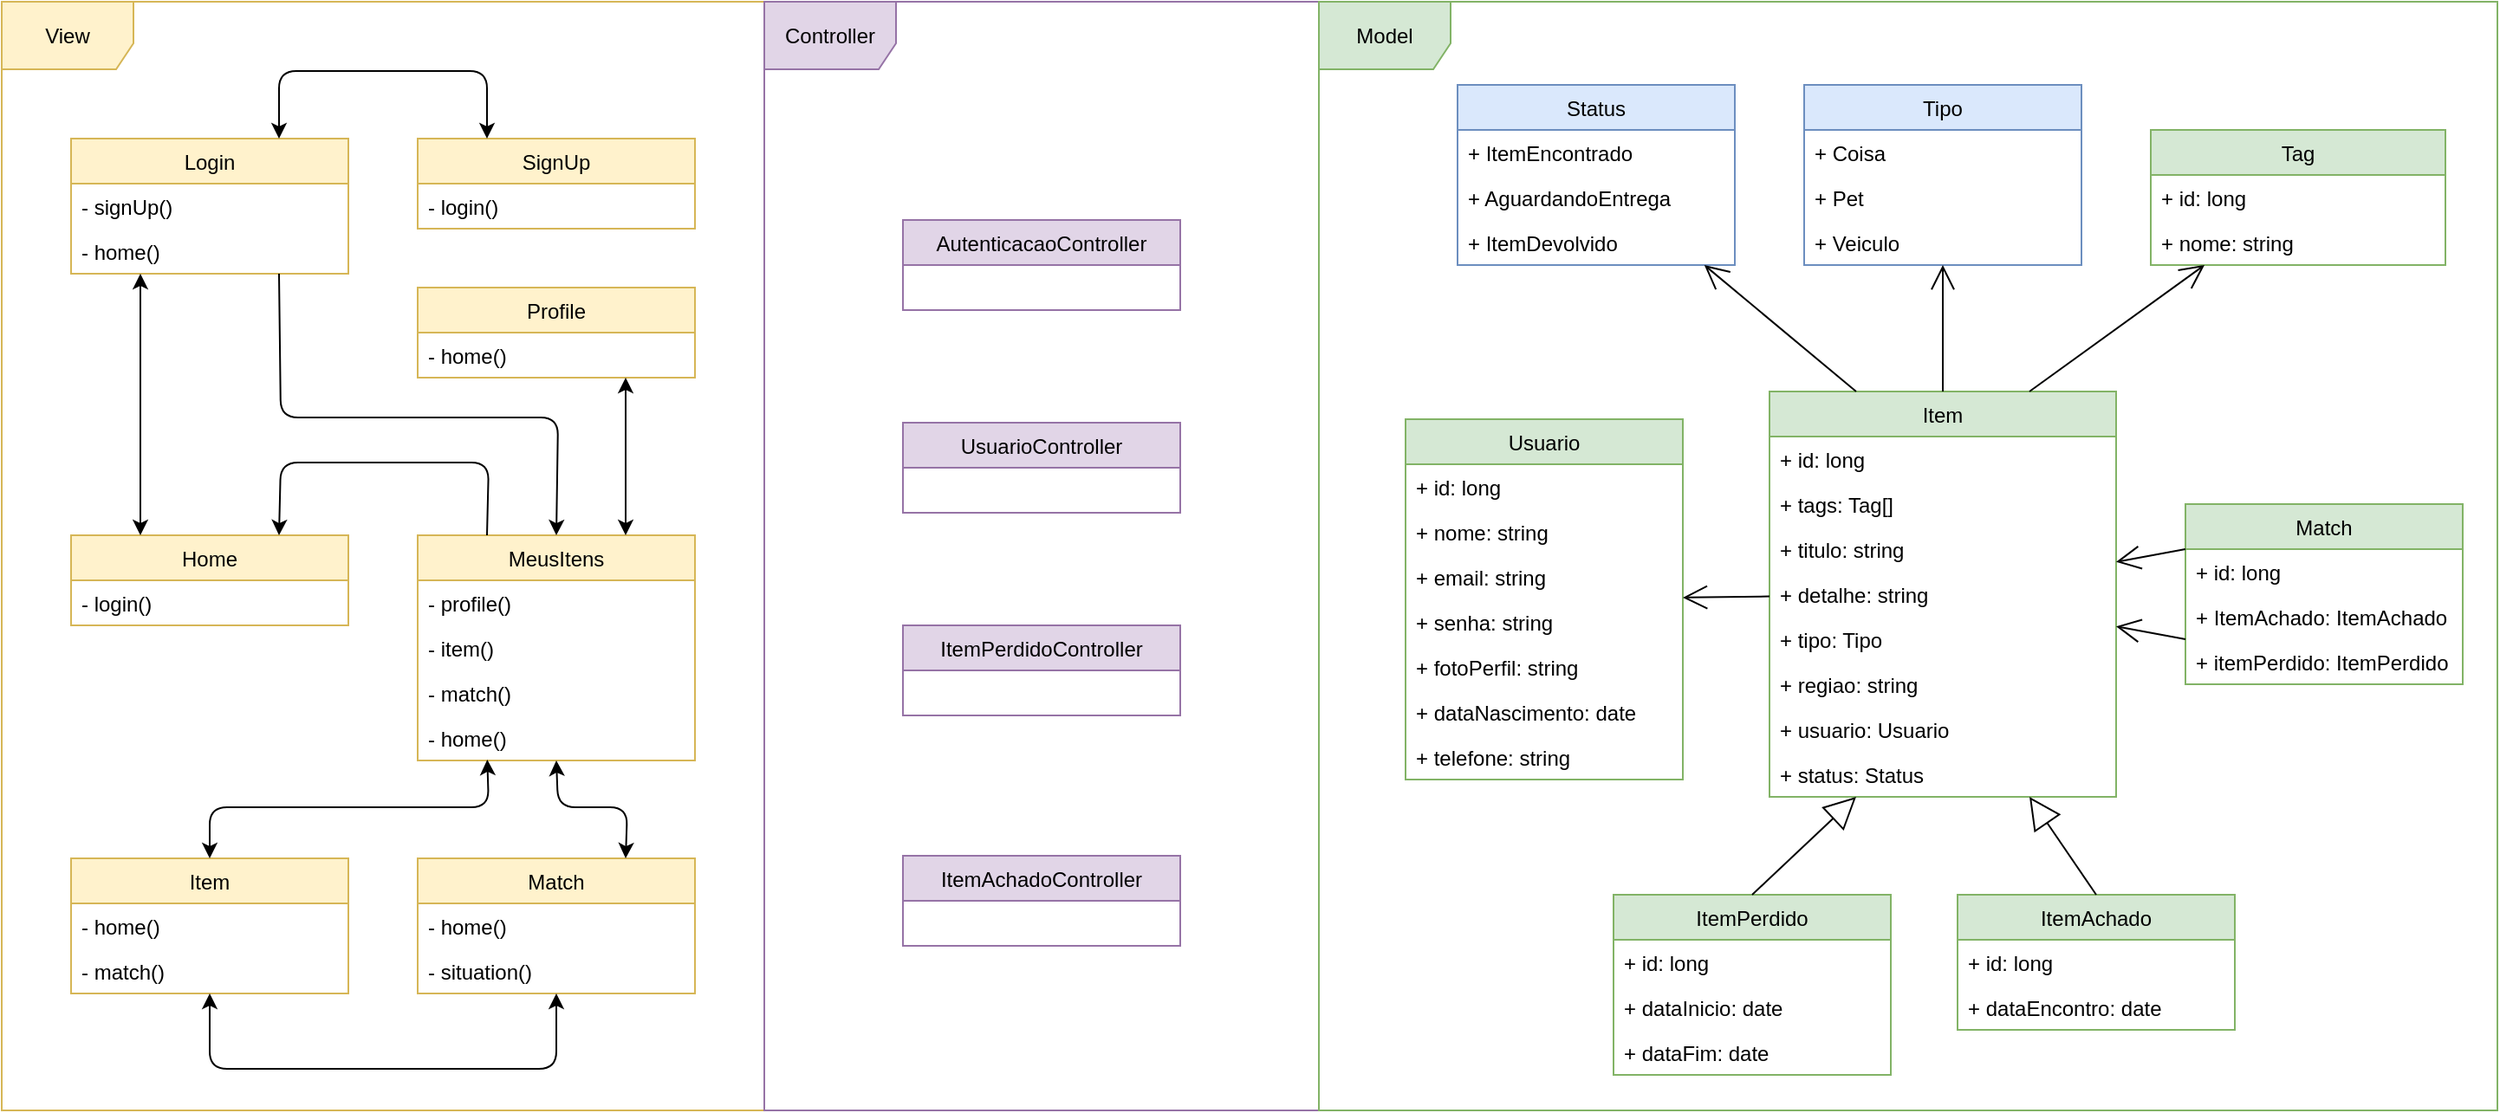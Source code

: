 <mxfile version="10.6.7" type="github"><diagram id="xo-28n46hTRVRI7lfIGB" name="Page-1"><mxGraphModel dx="1394" dy="796" grid="1" gridSize="10" guides="1" tooltips="1" connect="1" arrows="1" fold="1" page="1" pageScale="1" pageWidth="826" pageHeight="1169" math="0" shadow="0"><root><mxCell id="0"/><mxCell id="1" parent="0"/><mxCell id="3R5NVj0nL7gXhmkmHMq6-1" value="View" style="shape=umlFrame;whiteSpace=wrap;html=1;width=76;height=39;fillColor=#fff2cc;strokeColor=#d6b656;swimlaneFillColor=none;" parent="1" vertex="1"><mxGeometry x="70" y="74" width="440" height="640" as="geometry"/></mxCell><mxCell id="3R5NVj0nL7gXhmkmHMq6-2" value="Controller" style="shape=umlFrame;whiteSpace=wrap;html=1;width=76;height=39;fillColor=#e1d5e7;strokeColor=#9673a6;swimlaneFillColor=none;" parent="1" vertex="1"><mxGeometry x="510" y="74" width="320" height="640" as="geometry"/></mxCell><mxCell id="3R5NVj0nL7gXhmkmHMq6-3" value="Model" style="shape=umlFrame;whiteSpace=wrap;html=1;width=76;height=39;fillColor=#d5e8d4;strokeColor=#82b366;swimlaneFillColor=none;" parent="1" vertex="1"><mxGeometry x="830" y="74" width="680" height="640" as="geometry"/></mxCell><mxCell id="3R5NVj0nL7gXhmkmHMq6-4" value="Item" style="swimlane;fontStyle=0;childLayout=stackLayout;horizontal=1;startSize=26;fillColor=#d5e8d4;horizontalStack=0;resizeParent=1;resizeParentMax=0;resizeLast=0;collapsible=1;marginBottom=0;strokeColor=#82b366;" parent="1" vertex="1"><mxGeometry x="1090" y="299" width="200" height="234" as="geometry"/></mxCell><mxCell id="3R5NVj0nL7gXhmkmHMq6-5" value="+ id: long" style="text;strokeColor=none;fillColor=none;align=left;verticalAlign=top;spacingLeft=4;spacingRight=4;overflow=hidden;rotatable=0;points=[[0,0.5],[1,0.5]];portConstraint=eastwest;" parent="3R5NVj0nL7gXhmkmHMq6-4" vertex="1"><mxGeometry y="26" width="200" height="26" as="geometry"/></mxCell><mxCell id="3R5NVj0nL7gXhmkmHMq6-6" value="+ tags: Tag[]" style="text;strokeColor=none;fillColor=none;align=left;verticalAlign=top;spacingLeft=4;spacingRight=4;overflow=hidden;rotatable=0;points=[[0,0.5],[1,0.5]];portConstraint=eastwest;" parent="3R5NVj0nL7gXhmkmHMq6-4" vertex="1"><mxGeometry y="52" width="200" height="26" as="geometry"/></mxCell><mxCell id="3R5NVj0nL7gXhmkmHMq6-7" value="+ titulo: string" style="text;strokeColor=none;fillColor=none;align=left;verticalAlign=top;spacingLeft=4;spacingRight=4;overflow=hidden;rotatable=0;points=[[0,0.5],[1,0.5]];portConstraint=eastwest;" parent="3R5NVj0nL7gXhmkmHMq6-4" vertex="1"><mxGeometry y="78" width="200" height="26" as="geometry"/></mxCell><mxCell id="3R5NVj0nL7gXhmkmHMq6-8" value="+ detalhe: string" style="text;strokeColor=none;fillColor=none;align=left;verticalAlign=top;spacingLeft=4;spacingRight=4;overflow=hidden;rotatable=0;points=[[0,0.5],[1,0.5]];portConstraint=eastwest;" parent="3R5NVj0nL7gXhmkmHMq6-4" vertex="1"><mxGeometry y="104" width="200" height="26" as="geometry"/></mxCell><mxCell id="3R5NVj0nL7gXhmkmHMq6-9" value="+ tipo: Tipo" style="text;strokeColor=none;fillColor=none;align=left;verticalAlign=top;spacingLeft=4;spacingRight=4;overflow=hidden;rotatable=0;points=[[0,0.5],[1,0.5]];portConstraint=eastwest;" parent="3R5NVj0nL7gXhmkmHMq6-4" vertex="1"><mxGeometry y="130" width="200" height="26" as="geometry"/></mxCell><mxCell id="3R5NVj0nL7gXhmkmHMq6-10" value="+ regiao: string" style="text;strokeColor=none;fillColor=none;align=left;verticalAlign=top;spacingLeft=4;spacingRight=4;overflow=hidden;rotatable=0;points=[[0,0.5],[1,0.5]];portConstraint=eastwest;" parent="3R5NVj0nL7gXhmkmHMq6-4" vertex="1"><mxGeometry y="156" width="200" height="26" as="geometry"/></mxCell><mxCell id="3R5NVj0nL7gXhmkmHMq6-11" value="+ usuario: Usuario" style="text;strokeColor=none;fillColor=none;align=left;verticalAlign=top;spacingLeft=4;spacingRight=4;overflow=hidden;rotatable=0;points=[[0,0.5],[1,0.5]];portConstraint=eastwest;" parent="3R5NVj0nL7gXhmkmHMq6-4" vertex="1"><mxGeometry y="182" width="200" height="26" as="geometry"/></mxCell><mxCell id="3R5NVj0nL7gXhmkmHMq6-12" value="+ status: Status" style="text;strokeColor=none;fillColor=none;align=left;verticalAlign=top;spacingLeft=4;spacingRight=4;overflow=hidden;rotatable=0;points=[[0,0.5],[1,0.5]];portConstraint=eastwest;" parent="3R5NVj0nL7gXhmkmHMq6-4" vertex="1"><mxGeometry y="208" width="200" height="26" as="geometry"/></mxCell><mxCell id="3R5NVj0nL7gXhmkmHMq6-13" value="Tag" style="swimlane;fontStyle=0;childLayout=stackLayout;horizontal=1;startSize=26;fillColor=#d5e8d4;horizontalStack=0;resizeParent=1;resizeParentMax=0;resizeLast=0;collapsible=1;marginBottom=0;strokeColor=#82b366;" parent="1" vertex="1"><mxGeometry x="1310" y="148" width="170" height="78" as="geometry"><mxRectangle x="615" y="27" width="80" height="26" as="alternateBounds"/></mxGeometry></mxCell><mxCell id="3R5NVj0nL7gXhmkmHMq6-14" value="+ id: long" style="text;strokeColor=none;fillColor=none;align=left;verticalAlign=top;spacingLeft=4;spacingRight=4;overflow=hidden;rotatable=0;points=[[0,0.5],[1,0.5]];portConstraint=eastwest;" parent="3R5NVj0nL7gXhmkmHMq6-13" vertex="1"><mxGeometry y="26" width="170" height="26" as="geometry"/></mxCell><mxCell id="3R5NVj0nL7gXhmkmHMq6-15" value="+ nome: string" style="text;strokeColor=none;fillColor=none;align=left;verticalAlign=top;spacingLeft=4;spacingRight=4;overflow=hidden;rotatable=0;points=[[0,0.5],[1,0.5]];portConstraint=eastwest;" parent="3R5NVj0nL7gXhmkmHMq6-13" vertex="1"><mxGeometry y="52" width="170" height="26" as="geometry"/></mxCell><mxCell id="3R5NVj0nL7gXhmkmHMq6-17" value="ItemPerdido" style="swimlane;fontStyle=0;childLayout=stackLayout;horizontal=1;startSize=26;fillColor=#d5e8d4;horizontalStack=0;resizeParent=1;resizeParentMax=0;resizeLast=0;collapsible=1;marginBottom=0;strokeColor=#82b366;" parent="1" vertex="1"><mxGeometry x="1000" y="589.5" width="160" height="104" as="geometry"/></mxCell><mxCell id="3R5NVj0nL7gXhmkmHMq6-18" value="+ id: long" style="text;strokeColor=none;fillColor=none;align=left;verticalAlign=top;spacingLeft=4;spacingRight=4;overflow=hidden;rotatable=0;points=[[0,0.5],[1,0.5]];portConstraint=eastwest;" parent="3R5NVj0nL7gXhmkmHMq6-17" vertex="1"><mxGeometry y="26" width="160" height="26" as="geometry"/></mxCell><mxCell id="3R5NVj0nL7gXhmkmHMq6-20" value="+ dataInicio: date" style="text;strokeColor=none;fillColor=none;align=left;verticalAlign=top;spacingLeft=4;spacingRight=4;overflow=hidden;rotatable=0;points=[[0,0.5],[1,0.5]];portConstraint=eastwest;" parent="3R5NVj0nL7gXhmkmHMq6-17" vertex="1"><mxGeometry y="52" width="160" height="26" as="geometry"/></mxCell><mxCell id="3R5NVj0nL7gXhmkmHMq6-21" value="+ dataFim: date" style="text;strokeColor=none;fillColor=none;align=left;verticalAlign=top;spacingLeft=4;spacingRight=4;overflow=hidden;rotatable=0;points=[[0,0.5],[1,0.5]];portConstraint=eastwest;" parent="3R5NVj0nL7gXhmkmHMq6-17" vertex="1"><mxGeometry y="78" width="160" height="26" as="geometry"/></mxCell><mxCell id="3R5NVj0nL7gXhmkmHMq6-22" value="ItemAchado" style="swimlane;fontStyle=0;childLayout=stackLayout;horizontal=1;startSize=26;fillColor=#d5e8d4;horizontalStack=0;resizeParent=1;resizeParentMax=0;resizeLast=0;collapsible=1;marginBottom=0;strokeColor=#82b366;" parent="1" vertex="1"><mxGeometry x="1198.5" y="589.5" width="160" height="78" as="geometry"/></mxCell><mxCell id="3R5NVj0nL7gXhmkmHMq6-23" value="+ id: long" style="text;strokeColor=none;fillColor=none;align=left;verticalAlign=top;spacingLeft=4;spacingRight=4;overflow=hidden;rotatable=0;points=[[0,0.5],[1,0.5]];portConstraint=eastwest;" parent="3R5NVj0nL7gXhmkmHMq6-22" vertex="1"><mxGeometry y="26" width="160" height="26" as="geometry"/></mxCell><mxCell id="3R5NVj0nL7gXhmkmHMq6-25" value="+ dataEncontro: date" style="text;strokeColor=none;fillColor=none;align=left;verticalAlign=top;spacingLeft=4;spacingRight=4;overflow=hidden;rotatable=0;points=[[0,0.5],[1,0.5]];portConstraint=eastwest;" parent="3R5NVj0nL7gXhmkmHMq6-22" vertex="1"><mxGeometry y="52" width="160" height="26" as="geometry"/></mxCell><mxCell id="3R5NVj0nL7gXhmkmHMq6-31" value="Usuario" style="swimlane;fontStyle=0;childLayout=stackLayout;horizontal=1;startSize=26;fillColor=#d5e8d4;horizontalStack=0;resizeParent=1;resizeParentMax=0;resizeLast=0;collapsible=1;marginBottom=0;strokeColor=#82b366;" parent="1" vertex="1"><mxGeometry x="880" y="315" width="160" height="208" as="geometry"><mxRectangle x="310" y="66" width="70" height="26" as="alternateBounds"/></mxGeometry></mxCell><mxCell id="3R5NVj0nL7gXhmkmHMq6-32" value="+ id: long" style="text;strokeColor=none;fillColor=none;align=left;verticalAlign=top;spacingLeft=4;spacingRight=4;overflow=hidden;rotatable=0;points=[[0,0.5],[1,0.5]];portConstraint=eastwest;" parent="3R5NVj0nL7gXhmkmHMq6-31" vertex="1"><mxGeometry y="26" width="160" height="26" as="geometry"/></mxCell><mxCell id="3R5NVj0nL7gXhmkmHMq6-33" value="+ nome: string" style="text;strokeColor=none;fillColor=none;align=left;verticalAlign=top;spacingLeft=4;spacingRight=4;overflow=hidden;rotatable=0;points=[[0,0.5],[1,0.5]];portConstraint=eastwest;" parent="3R5NVj0nL7gXhmkmHMq6-31" vertex="1"><mxGeometry y="52" width="160" height="26" as="geometry"/></mxCell><mxCell id="3R5NVj0nL7gXhmkmHMq6-34" value="+ email: string" style="text;strokeColor=none;fillColor=none;align=left;verticalAlign=top;spacingLeft=4;spacingRight=4;overflow=hidden;rotatable=0;points=[[0,0.5],[1,0.5]];portConstraint=eastwest;" parent="3R5NVj0nL7gXhmkmHMq6-31" vertex="1"><mxGeometry y="78" width="160" height="26" as="geometry"/></mxCell><mxCell id="3R5NVj0nL7gXhmkmHMq6-35" value="+ senha: string" style="text;strokeColor=none;fillColor=none;align=left;verticalAlign=top;spacingLeft=4;spacingRight=4;overflow=hidden;rotatable=0;points=[[0,0.5],[1,0.5]];portConstraint=eastwest;" parent="3R5NVj0nL7gXhmkmHMq6-31" vertex="1"><mxGeometry y="104" width="160" height="26" as="geometry"/></mxCell><mxCell id="3R5NVj0nL7gXhmkmHMq6-36" value="+ fotoPerfil: string" style="text;strokeColor=none;fillColor=none;align=left;verticalAlign=top;spacingLeft=4;spacingRight=4;overflow=hidden;rotatable=0;points=[[0,0.5],[1,0.5]];portConstraint=eastwest;" parent="3R5NVj0nL7gXhmkmHMq6-31" vertex="1"><mxGeometry y="130" width="160" height="26" as="geometry"/></mxCell><mxCell id="3R5NVj0nL7gXhmkmHMq6-37" value="+ dataNascimento: date" style="text;strokeColor=none;fillColor=none;align=left;verticalAlign=top;spacingLeft=4;spacingRight=4;overflow=hidden;rotatable=0;points=[[0,0.5],[1,0.5]];portConstraint=eastwest;" parent="3R5NVj0nL7gXhmkmHMq6-31" vertex="1"><mxGeometry y="156" width="160" height="26" as="geometry"/></mxCell><mxCell id="3R5NVj0nL7gXhmkmHMq6-38" value="+ telefone: string" style="text;strokeColor=none;fillColor=none;align=left;verticalAlign=top;spacingLeft=4;spacingRight=4;overflow=hidden;rotatable=0;points=[[0,0.5],[1,0.5]];portConstraint=eastwest;" parent="3R5NVj0nL7gXhmkmHMq6-31" vertex="1"><mxGeometry y="182" width="160" height="26" as="geometry"/></mxCell><mxCell id="3R5NVj0nL7gXhmkmHMq6-39" value="Status" style="swimlane;fontStyle=0;childLayout=stackLayout;horizontal=1;startSize=26;fillColor=#dae8fc;horizontalStack=0;resizeParent=1;resizeParentMax=0;resizeLast=0;collapsible=1;marginBottom=0;strokeColor=#6c8ebf;" parent="1" vertex="1"><mxGeometry x="910" y="122" width="160" height="104" as="geometry"><mxRectangle x="50" y="183" width="70" height="26" as="alternateBounds"/></mxGeometry></mxCell><mxCell id="3R5NVj0nL7gXhmkmHMq6-40" value="+ ItemEncontrado&#10;" style="text;strokeColor=none;fillColor=none;align=left;verticalAlign=top;spacingLeft=4;spacingRight=4;overflow=hidden;rotatable=0;points=[[0,0.5],[1,0.5]];portConstraint=eastwest;" parent="3R5NVj0nL7gXhmkmHMq6-39" vertex="1"><mxGeometry y="26" width="160" height="26" as="geometry"/></mxCell><mxCell id="3R5NVj0nL7gXhmkmHMq6-41" value="+ AguardandoEntrega&#10;" style="text;strokeColor=none;fillColor=none;align=left;verticalAlign=top;spacingLeft=4;spacingRight=4;overflow=hidden;rotatable=0;points=[[0,0.5],[1,0.5]];portConstraint=eastwest;" parent="3R5NVj0nL7gXhmkmHMq6-39" vertex="1"><mxGeometry y="52" width="160" height="26" as="geometry"/></mxCell><mxCell id="3R5NVj0nL7gXhmkmHMq6-42" value="+ ItemDevolvido&#10;" style="text;strokeColor=none;fillColor=none;align=left;verticalAlign=top;spacingLeft=4;spacingRight=4;overflow=hidden;rotatable=0;points=[[0,0.5],[1,0.5]];portConstraint=eastwest;" parent="3R5NVj0nL7gXhmkmHMq6-39" vertex="1"><mxGeometry y="78" width="160" height="26" as="geometry"/></mxCell><mxCell id="3R5NVj0nL7gXhmkmHMq6-43" value="" style="endArrow=block;endSize=16;endFill=0;html=1;exitX=0.5;exitY=0;exitDx=0;exitDy=0;entryX=0.25;entryY=1;entryDx=0;entryDy=0;" parent="1" source="3R5NVj0nL7gXhmkmHMq6-17" target="3R5NVj0nL7gXhmkmHMq6-4" edge="1"><mxGeometry width="160" relative="1" as="geometry"><mxPoint x="1090" y="624" as="sourcePoint"/><mxPoint x="1053.882" y="459.765" as="targetPoint"/><Array as="points"/></mxGeometry></mxCell><mxCell id="3R5NVj0nL7gXhmkmHMq6-50" value="UsuarioController" style="swimlane;fontStyle=0;childLayout=stackLayout;horizontal=1;startSize=26;fillColor=#e1d5e7;horizontalStack=0;resizeParent=1;resizeParentMax=0;resizeLast=0;collapsible=1;marginBottom=0;strokeColor=#9673a6;" parent="1" vertex="1"><mxGeometry x="590" y="317" width="160" height="52" as="geometry"/></mxCell><mxCell id="3R5NVj0nL7gXhmkmHMq6-51" value="AutenticacaoController" style="swimlane;fontStyle=0;childLayout=stackLayout;horizontal=1;startSize=26;fillColor=#e1d5e7;horizontalStack=0;resizeParent=1;resizeParentMax=0;resizeLast=0;collapsible=1;marginBottom=0;strokeColor=#9673a6;" parent="1" vertex="1"><mxGeometry x="590" y="200" width="160" height="52" as="geometry"/></mxCell><mxCell id="3R5NVj0nL7gXhmkmHMq6-53" value="ItemPerdidoController" style="swimlane;fontStyle=0;childLayout=stackLayout;horizontal=1;startSize=26;fillColor=#e1d5e7;horizontalStack=0;resizeParent=1;resizeParentMax=0;resizeLast=0;collapsible=1;marginBottom=0;strokeColor=#9673a6;" parent="1" vertex="1"><mxGeometry x="590" y="434" width="160" height="52" as="geometry"/></mxCell><mxCell id="3R5NVj0nL7gXhmkmHMq6-54" value="Login" style="swimlane;fontStyle=0;childLayout=stackLayout;horizontal=1;startSize=26;fillColor=#fff2cc;horizontalStack=0;resizeParent=1;resizeParentMax=0;resizeLast=0;collapsible=1;marginBottom=0;strokeColor=#d6b656;" parent="1" vertex="1"><mxGeometry x="110" y="153" width="160" height="78" as="geometry"><mxRectangle x="50" y="183" width="70" height="26" as="alternateBounds"/></mxGeometry></mxCell><mxCell id="3R5NVj0nL7gXhmkmHMq6-55" value="- signUp()" style="text;strokeColor=none;fillColor=none;align=left;verticalAlign=top;spacingLeft=4;spacingRight=4;overflow=hidden;rotatable=0;points=[[0,0.5],[1,0.5]];portConstraint=eastwest;" parent="3R5NVj0nL7gXhmkmHMq6-54" vertex="1"><mxGeometry y="26" width="160" height="26" as="geometry"/></mxCell><mxCell id="3R5NVj0nL7gXhmkmHMq6-56" value="- home()" style="text;strokeColor=none;fillColor=none;align=left;verticalAlign=top;spacingLeft=4;spacingRight=4;overflow=hidden;rotatable=0;points=[[0,0.5],[1,0.5]];portConstraint=eastwest;" parent="3R5NVj0nL7gXhmkmHMq6-54" vertex="1"><mxGeometry y="52" width="160" height="26" as="geometry"/></mxCell><mxCell id="3R5NVj0nL7gXhmkmHMq6-57" value="SignUp" style="swimlane;fontStyle=0;childLayout=stackLayout;horizontal=1;startSize=26;fillColor=#fff2cc;horizontalStack=0;resizeParent=1;resizeParentMax=0;resizeLast=0;collapsible=1;marginBottom=0;strokeColor=#d6b656;" parent="1" vertex="1"><mxGeometry x="310" y="153" width="160" height="52" as="geometry"><mxRectangle x="50" y="183" width="70" height="26" as="alternateBounds"/></mxGeometry></mxCell><mxCell id="3R5NVj0nL7gXhmkmHMq6-58" value="- login()" style="text;strokeColor=none;fillColor=none;align=left;verticalAlign=top;spacingLeft=4;spacingRight=4;overflow=hidden;rotatable=0;points=[[0,0.5],[1,0.5]];portConstraint=eastwest;" parent="3R5NVj0nL7gXhmkmHMq6-57" vertex="1"><mxGeometry y="26" width="160" height="26" as="geometry"/></mxCell><mxCell id="3R5NVj0nL7gXhmkmHMq6-59" value="MeusItens" style="swimlane;fontStyle=0;childLayout=stackLayout;horizontal=1;startSize=26;fillColor=#fff2cc;horizontalStack=0;resizeParent=1;resizeParentMax=0;resizeLast=0;collapsible=1;marginBottom=0;strokeColor=#d6b656;" parent="1" vertex="1"><mxGeometry x="310" y="382" width="160" height="130" as="geometry"><mxRectangle x="50" y="183" width="70" height="26" as="alternateBounds"/></mxGeometry></mxCell><mxCell id="3R5NVj0nL7gXhmkmHMq6-60" value="- profile()" style="text;strokeColor=none;fillColor=none;align=left;verticalAlign=top;spacingLeft=4;spacingRight=4;overflow=hidden;rotatable=0;points=[[0,0.5],[1,0.5]];portConstraint=eastwest;" parent="3R5NVj0nL7gXhmkmHMq6-59" vertex="1"><mxGeometry y="26" width="160" height="26" as="geometry"/></mxCell><mxCell id="3R5NVj0nL7gXhmkmHMq6-61" value="- item()" style="text;strokeColor=none;fillColor=none;align=left;verticalAlign=top;spacingLeft=4;spacingRight=4;overflow=hidden;rotatable=0;points=[[0,0.5],[1,0.5]];portConstraint=eastwest;" parent="3R5NVj0nL7gXhmkmHMq6-59" vertex="1"><mxGeometry y="52" width="160" height="26" as="geometry"/></mxCell><mxCell id="3R5NVj0nL7gXhmkmHMq6-62" value="- match()" style="text;strokeColor=none;fillColor=none;align=left;verticalAlign=top;spacingLeft=4;spacingRight=4;overflow=hidden;rotatable=0;points=[[0,0.5],[1,0.5]];portConstraint=eastwest;" parent="3R5NVj0nL7gXhmkmHMq6-59" vertex="1"><mxGeometry y="78" width="160" height="26" as="geometry"/></mxCell><mxCell id="3R5NVj0nL7gXhmkmHMq6-63" value="- home()" style="text;strokeColor=none;fillColor=none;align=left;verticalAlign=top;spacingLeft=4;spacingRight=4;overflow=hidden;rotatable=0;points=[[0,0.5],[1,0.5]];portConstraint=eastwest;" parent="3R5NVj0nL7gXhmkmHMq6-59" vertex="1"><mxGeometry y="104" width="160" height="26" as="geometry"/></mxCell><mxCell id="3R5NVj0nL7gXhmkmHMq6-64" value="Item" style="swimlane;fontStyle=0;childLayout=stackLayout;horizontal=1;startSize=26;fillColor=#fff2cc;horizontalStack=0;resizeParent=1;resizeParentMax=0;resizeLast=0;collapsible=1;marginBottom=0;strokeColor=#d6b656;" parent="1" vertex="1"><mxGeometry x="110" y="568.5" width="160" height="78" as="geometry"><mxRectangle x="50" y="183" width="70" height="26" as="alternateBounds"/></mxGeometry></mxCell><mxCell id="3R5NVj0nL7gXhmkmHMq6-65" value="- home()" style="text;strokeColor=none;fillColor=none;align=left;verticalAlign=top;spacingLeft=4;spacingRight=4;overflow=hidden;rotatable=0;points=[[0,0.5],[1,0.5]];portConstraint=eastwest;" parent="3R5NVj0nL7gXhmkmHMq6-64" vertex="1"><mxGeometry y="26" width="160" height="26" as="geometry"/></mxCell><mxCell id="3R5NVj0nL7gXhmkmHMq6-66" value="- match()" style="text;strokeColor=none;fillColor=none;align=left;verticalAlign=top;spacingLeft=4;spacingRight=4;overflow=hidden;rotatable=0;points=[[0,0.5],[1,0.5]];portConstraint=eastwest;" parent="3R5NVj0nL7gXhmkmHMq6-64" vertex="1"><mxGeometry y="52" width="160" height="26" as="geometry"/></mxCell><mxCell id="3R5NVj0nL7gXhmkmHMq6-67" value="Match" style="swimlane;fontStyle=0;childLayout=stackLayout;horizontal=1;startSize=26;fillColor=#fff2cc;horizontalStack=0;resizeParent=1;resizeParentMax=0;resizeLast=0;collapsible=1;marginBottom=0;strokeColor=#d6b656;" parent="1" vertex="1"><mxGeometry x="310" y="568.5" width="160" height="78" as="geometry"><mxRectangle x="50" y="183" width="70" height="26" as="alternateBounds"/></mxGeometry></mxCell><mxCell id="3R5NVj0nL7gXhmkmHMq6-68" value="- home()" style="text;strokeColor=none;fillColor=none;align=left;verticalAlign=top;spacingLeft=4;spacingRight=4;overflow=hidden;rotatable=0;points=[[0,0.5],[1,0.5]];portConstraint=eastwest;" parent="3R5NVj0nL7gXhmkmHMq6-67" vertex="1"><mxGeometry y="26" width="160" height="26" as="geometry"/></mxCell><mxCell id="3R5NVj0nL7gXhmkmHMq6-69" value="- situation()" style="text;strokeColor=none;fillColor=none;align=left;verticalAlign=top;spacingLeft=4;spacingRight=4;overflow=hidden;rotatable=0;points=[[0,0.5],[1,0.5]];portConstraint=eastwest;" parent="3R5NVj0nL7gXhmkmHMq6-67" vertex="1"><mxGeometry y="52" width="160" height="26" as="geometry"/></mxCell><mxCell id="3R5NVj0nL7gXhmkmHMq6-70" value="Profile" style="swimlane;fontStyle=0;childLayout=stackLayout;horizontal=1;startSize=26;fillColor=#fff2cc;horizontalStack=0;resizeParent=1;resizeParentMax=0;resizeLast=0;collapsible=1;marginBottom=0;strokeColor=#d6b656;" parent="1" vertex="1"><mxGeometry x="310" y="239" width="160" height="52" as="geometry"><mxRectangle x="50" y="183" width="70" height="26" as="alternateBounds"/></mxGeometry></mxCell><mxCell id="3R5NVj0nL7gXhmkmHMq6-71" value="- home()" style="text;strokeColor=none;fillColor=none;align=left;verticalAlign=top;spacingLeft=4;spacingRight=4;overflow=hidden;rotatable=0;points=[[0,0.5],[1,0.5]];portConstraint=eastwest;" parent="3R5NVj0nL7gXhmkmHMq6-70" vertex="1"><mxGeometry y="26" width="160" height="26" as="geometry"/></mxCell><mxCell id="3R5NVj0nL7gXhmkmHMq6-72" value="" style="endArrow=classic;startArrow=classic;html=1;exitX=0.75;exitY=0;exitDx=0;exitDy=0;entryX=0.25;entryY=0;entryDx=0;entryDy=0;" parent="1" source="3R5NVj0nL7gXhmkmHMq6-54" target="3R5NVj0nL7gXhmkmHMq6-57" edge="1"><mxGeometry width="50" height="50" relative="1" as="geometry"><mxPoint x="240" y="289" as="sourcePoint"/><mxPoint x="290" y="239" as="targetPoint"/><Array as="points"><mxPoint x="230" y="114"/><mxPoint x="350" y="114"/></Array></mxGeometry></mxCell><mxCell id="3R5NVj0nL7gXhmkmHMq6-73" value="" style="endArrow=none;startArrow=classic;html=1;exitX=0.5;exitY=0;exitDx=0;exitDy=0;entryX=0.75;entryY=1;entryDx=0;entryDy=0;endFill=0;" parent="1" source="3R5NVj0nL7gXhmkmHMq6-59" target="3R5NVj0nL7gXhmkmHMq6-54" edge="1"><mxGeometry width="50" height="50" relative="1" as="geometry"><mxPoint x="160" y="296" as="sourcePoint"/><mxPoint x="210" y="246" as="targetPoint"/><Array as="points"><mxPoint x="391" y="314"/><mxPoint x="231" y="314"/></Array></mxGeometry></mxCell><mxCell id="3R5NVj0nL7gXhmkmHMq6-74" value="" style="endArrow=classic;startArrow=classic;html=1;exitX=0.75;exitY=0;exitDx=0;exitDy=0;entryX=0.75;entryY=1;entryDx=0;entryDy=0;" parent="1" source="3R5NVj0nL7gXhmkmHMq6-59" target="3R5NVj0nL7gXhmkmHMq6-70" edge="1"><mxGeometry width="50" height="50" relative="1" as="geometry"><mxPoint x="240.167" y="404.333" as="sourcePoint"/><mxPoint x="200" y="241" as="targetPoint"/><Array as="points"/></mxGeometry></mxCell><mxCell id="3R5NVj0nL7gXhmkmHMq6-75" value="" style="endArrow=classic;startArrow=classic;html=1;exitX=0.5;exitY=0;exitDx=0;exitDy=0;entryX=0.251;entryY=0.981;entryDx=0;entryDy=0;entryPerimeter=0;" parent="1" source="3R5NVj0nL7gXhmkmHMq6-64" target="3R5NVj0nL7gXhmkmHMq6-63" edge="1"><mxGeometry width="50" height="50" relative="1" as="geometry"><mxPoint x="240.167" y="419.333" as="sourcePoint"/><mxPoint x="229" y="544" as="targetPoint"/><Array as="points"><mxPoint x="190" y="539"/><mxPoint x="351" y="539"/></Array></mxGeometry></mxCell><mxCell id="3R5NVj0nL7gXhmkmHMq6-76" value="" style="endArrow=classic;startArrow=classic;html=1;exitX=0.75;exitY=0;exitDx=0;exitDy=0;entryX=0.5;entryY=1;entryDx=0;entryDy=0;" parent="1" source="3R5NVj0nL7gXhmkmHMq6-67" target="3R5NVj0nL7gXhmkmHMq6-59" edge="1"><mxGeometry width="50" height="50" relative="1" as="geometry"><mxPoint x="200.167" y="617.667" as="sourcePoint"/><mxPoint x="240.167" y="548.5" as="targetPoint"/><Array as="points"><mxPoint x="431" y="539"/><mxPoint x="391" y="539"/></Array></mxGeometry></mxCell><mxCell id="3R5NVj0nL7gXhmkmHMq6-77" value="" style="endArrow=classic;startArrow=classic;html=1;" parent="1" source="3R5NVj0nL7gXhmkmHMq6-64" target="3R5NVj0nL7gXhmkmHMq6-67" edge="1"><mxGeometry width="50" height="50" relative="1" as="geometry"><mxPoint x="280" y="804" as="sourcePoint"/><mxPoint x="330" y="754" as="targetPoint"/><Array as="points"><mxPoint x="190" y="690"/><mxPoint x="390" y="690"/></Array></mxGeometry></mxCell><mxCell id="3R5NVj0nL7gXhmkmHMq6-78" value="Home" style="swimlane;fontStyle=0;childLayout=stackLayout;horizontal=1;startSize=26;fillColor=#fff2cc;horizontalStack=0;resizeParent=1;resizeParentMax=0;resizeLast=0;collapsible=1;marginBottom=0;strokeColor=#d6b656;" parent="1" vertex="1"><mxGeometry x="110" y="382" width="160" height="52" as="geometry"><mxRectangle x="50" y="183" width="70" height="26" as="alternateBounds"/></mxGeometry></mxCell><mxCell id="3R5NVj0nL7gXhmkmHMq6-82" value="- login()" style="text;strokeColor=none;fillColor=none;align=left;verticalAlign=top;spacingLeft=4;spacingRight=4;overflow=hidden;rotatable=0;points=[[0,0.5],[1,0.5]];portConstraint=eastwest;" parent="3R5NVj0nL7gXhmkmHMq6-78" vertex="1"><mxGeometry y="26" width="160" height="26" as="geometry"/></mxCell><mxCell id="3R5NVj0nL7gXhmkmHMq6-83" value="" style="endArrow=classic;startArrow=classic;html=1;exitX=0.25;exitY=0;exitDx=0;exitDy=0;entryX=0.25;entryY=1;entryDx=0;entryDy=0;" parent="1" source="3R5NVj0nL7gXhmkmHMq6-78" target="3R5NVj0nL7gXhmkmHMq6-54" edge="1"><mxGeometry width="50" height="50" relative="1" as="geometry"><mxPoint x="360.588" y="365.765" as="sourcePoint"/><mxPoint x="240.588" y="241.059" as="targetPoint"/><Array as="points"/></mxGeometry></mxCell><mxCell id="3R5NVj0nL7gXhmkmHMq6-84" value="" style="endArrow=none;startArrow=classic;html=1;exitX=0.75;exitY=0;exitDx=0;exitDy=0;entryX=0.25;entryY=0;entryDx=0;entryDy=0;endFill=0;" parent="1" source="3R5NVj0nL7gXhmkmHMq6-78" target="3R5NVj0nL7gXhmkmHMq6-59" edge="1"><mxGeometry width="50" height="50" relative="1" as="geometry"><mxPoint x="159.412" y="391.647" as="sourcePoint"/><mxPoint x="160.588" y="241.059" as="targetPoint"/><Array as="points"><mxPoint x="231" y="340"/><mxPoint x="351" y="340"/></Array></mxGeometry></mxCell><mxCell id="3R5NVj0nL7gXhmkmHMq6-85" value="ItemAchadoController" style="swimlane;fontStyle=0;childLayout=stackLayout;horizontal=1;startSize=26;fillColor=#e1d5e7;horizontalStack=0;resizeParent=1;resizeParentMax=0;resizeLast=0;collapsible=1;marginBottom=0;strokeColor=#9673a6;" parent="1" vertex="1"><mxGeometry x="590" y="567" width="160" height="52" as="geometry"/></mxCell><mxCell id="3R5NVj0nL7gXhmkmHMq6-90" value="Tipo" style="swimlane;fontStyle=0;childLayout=stackLayout;horizontal=1;startSize=26;fillColor=#dae8fc;horizontalStack=0;resizeParent=1;resizeParentMax=0;resizeLast=0;collapsible=1;marginBottom=0;strokeColor=#6c8ebf;" parent="1" vertex="1"><mxGeometry x="1110" y="122" width="160" height="104" as="geometry"><mxRectangle x="50" y="183" width="70" height="26" as="alternateBounds"/></mxGeometry></mxCell><mxCell id="3R5NVj0nL7gXhmkmHMq6-91" value="+ Coisa&#10;" style="text;strokeColor=none;fillColor=none;align=left;verticalAlign=top;spacingLeft=4;spacingRight=4;overflow=hidden;rotatable=0;points=[[0,0.5],[1,0.5]];portConstraint=eastwest;" parent="3R5NVj0nL7gXhmkmHMq6-90" vertex="1"><mxGeometry y="26" width="160" height="26" as="geometry"/></mxCell><mxCell id="3R5NVj0nL7gXhmkmHMq6-92" value="+ Pet&#10;" style="text;strokeColor=none;fillColor=none;align=left;verticalAlign=top;spacingLeft=4;spacingRight=4;overflow=hidden;rotatable=0;points=[[0,0.5],[1,0.5]];portConstraint=eastwest;" parent="3R5NVj0nL7gXhmkmHMq6-90" vertex="1"><mxGeometry y="52" width="160" height="26" as="geometry"/></mxCell><mxCell id="3R5NVj0nL7gXhmkmHMq6-93" value="+ Veiculo&#10;" style="text;strokeColor=none;fillColor=none;align=left;verticalAlign=top;spacingLeft=4;spacingRight=4;overflow=hidden;rotatable=0;points=[[0,0.5],[1,0.5]];portConstraint=eastwest;" parent="3R5NVj0nL7gXhmkmHMq6-90" vertex="1"><mxGeometry y="78" width="160" height="26" as="geometry"/></mxCell><mxCell id="3R5NVj0nL7gXhmkmHMq6-94" value="" style="endArrow=open;endSize=12;html=1;exitX=0.75;exitY=0;exitDx=0;exitDy=0;" parent="1" source="3R5NVj0nL7gXhmkmHMq6-4" target="3R5NVj0nL7gXhmkmHMq6-13" edge="1"><mxGeometry width="160" relative="1" as="geometry"><mxPoint x="1315" y="512" as="sourcePoint"/><mxPoint x="1475" y="512" as="targetPoint"/><Array as="points"/></mxGeometry></mxCell><mxCell id="3R5NVj0nL7gXhmkmHMq6-95" value="" style="endArrow=open;endSize=12;html=1;exitX=0.5;exitY=0;exitDx=0;exitDy=0;" parent="1" source="3R5NVj0nL7gXhmkmHMq6-4" target="3R5NVj0nL7gXhmkmHMq6-90" edge="1"><mxGeometry width="160" relative="1" as="geometry"><mxPoint x="1265.059" y="319.176" as="sourcePoint"/><mxPoint x="1360.329" y="236" as="targetPoint"/><Array as="points"/></mxGeometry></mxCell><mxCell id="3R5NVj0nL7gXhmkmHMq6-96" value="" style="endArrow=open;endSize=12;html=1;exitX=0.25;exitY=0;exitDx=0;exitDy=0;" parent="1" source="3R5NVj0nL7gXhmkmHMq6-4" target="3R5NVj0nL7gXhmkmHMq6-39" edge="1"><mxGeometry width="160" relative="1" as="geometry"><mxPoint x="1220.353" y="319.176" as="sourcePoint"/><mxPoint x="1189.765" y="235.647" as="targetPoint"/><Array as="points"/></mxGeometry></mxCell><mxCell id="3R5NVj0nL7gXhmkmHMq6-97" value="" style="endArrow=block;endSize=16;endFill=0;html=1;exitX=0.5;exitY=0;exitDx=0;exitDy=0;entryX=0.75;entryY=1;entryDx=0;entryDy=0;" parent="1" source="3R5NVj0nL7gXhmkmHMq6-22" target="3R5NVj0nL7gXhmkmHMq6-4" edge="1"><mxGeometry width="160" relative="1" as="geometry"><mxPoint x="1088.588" y="605.059" as="sourcePoint"/><mxPoint x="1174.471" y="553.294" as="targetPoint"/><Array as="points"/></mxGeometry></mxCell><mxCell id="3R5NVj0nL7gXhmkmHMq6-98" value="" style="endArrow=open;endSize=12;html=1;" parent="1" source="3R5NVj0nL7gXhmkmHMq6-4" target="3R5NVj0nL7gXhmkmHMq6-31" edge="1"><mxGeometry width="160" relative="1" as="geometry"><mxPoint x="1180.353" y="319.176" as="sourcePoint"/><mxPoint x="1069.379" y="236" as="targetPoint"/><Array as="points"/></mxGeometry></mxCell><mxCell id="pYcDcJDm4gxjXJUKQ-8A-3" value="Match" style="swimlane;fontStyle=0;childLayout=stackLayout;horizontal=1;startSize=26;fillColor=#d5e8d4;horizontalStack=0;resizeParent=1;resizeParentMax=0;resizeLast=0;collapsible=1;marginBottom=0;strokeColor=#82b366;" vertex="1" parent="1"><mxGeometry x="1330" y="364" width="160" height="104" as="geometry"><mxRectangle x="310" y="66" width="70" height="26" as="alternateBounds"/></mxGeometry></mxCell><mxCell id="pYcDcJDm4gxjXJUKQ-8A-4" value="+ id: long" style="text;strokeColor=none;fillColor=none;align=left;verticalAlign=top;spacingLeft=4;spacingRight=4;overflow=hidden;rotatable=0;points=[[0,0.5],[1,0.5]];portConstraint=eastwest;" vertex="1" parent="pYcDcJDm4gxjXJUKQ-8A-3"><mxGeometry y="26" width="160" height="26" as="geometry"/></mxCell><mxCell id="pYcDcJDm4gxjXJUKQ-8A-5" value="+ ItemAchado: ItemAchado" style="text;strokeColor=none;fillColor=none;align=left;verticalAlign=top;spacingLeft=4;spacingRight=4;overflow=hidden;rotatable=0;points=[[0,0.5],[1,0.5]];portConstraint=eastwest;" vertex="1" parent="pYcDcJDm4gxjXJUKQ-8A-3"><mxGeometry y="52" width="160" height="26" as="geometry"/></mxCell><mxCell id="pYcDcJDm4gxjXJUKQ-8A-6" value="+ itemPerdido: ItemPerdido" style="text;strokeColor=none;fillColor=none;align=left;verticalAlign=top;spacingLeft=4;spacingRight=4;overflow=hidden;rotatable=0;points=[[0,0.5],[1,0.5]];portConstraint=eastwest;" vertex="1" parent="pYcDcJDm4gxjXJUKQ-8A-3"><mxGeometry y="78" width="160" height="26" as="geometry"/></mxCell><mxCell id="pYcDcJDm4gxjXJUKQ-8A-12" value="" style="endArrow=open;endSize=12;html=1;exitX=0;exitY=0.25;exitDx=0;exitDy=0;" edge="1" parent="1" source="pYcDcJDm4gxjXJUKQ-8A-3" target="3R5NVj0nL7gXhmkmHMq6-4"><mxGeometry width="160" relative="1" as="geometry"><mxPoint x="1100" y="427.304" as="sourcePoint"/><mxPoint x="1050" y="427.957" as="targetPoint"/><Array as="points"/></mxGeometry></mxCell><mxCell id="pYcDcJDm4gxjXJUKQ-8A-13" value="" style="endArrow=open;endSize=12;html=1;exitX=0;exitY=0.75;exitDx=0;exitDy=0;" edge="1" parent="1" source="pYcDcJDm4gxjXJUKQ-8A-3" target="3R5NVj0nL7gXhmkmHMq6-4"><mxGeometry width="160" relative="1" as="geometry"><mxPoint x="1340" y="426" as="sourcePoint"/><mxPoint x="1300" y="426" as="targetPoint"/><Array as="points"/></mxGeometry></mxCell></root></mxGraphModel></diagram></mxfile>